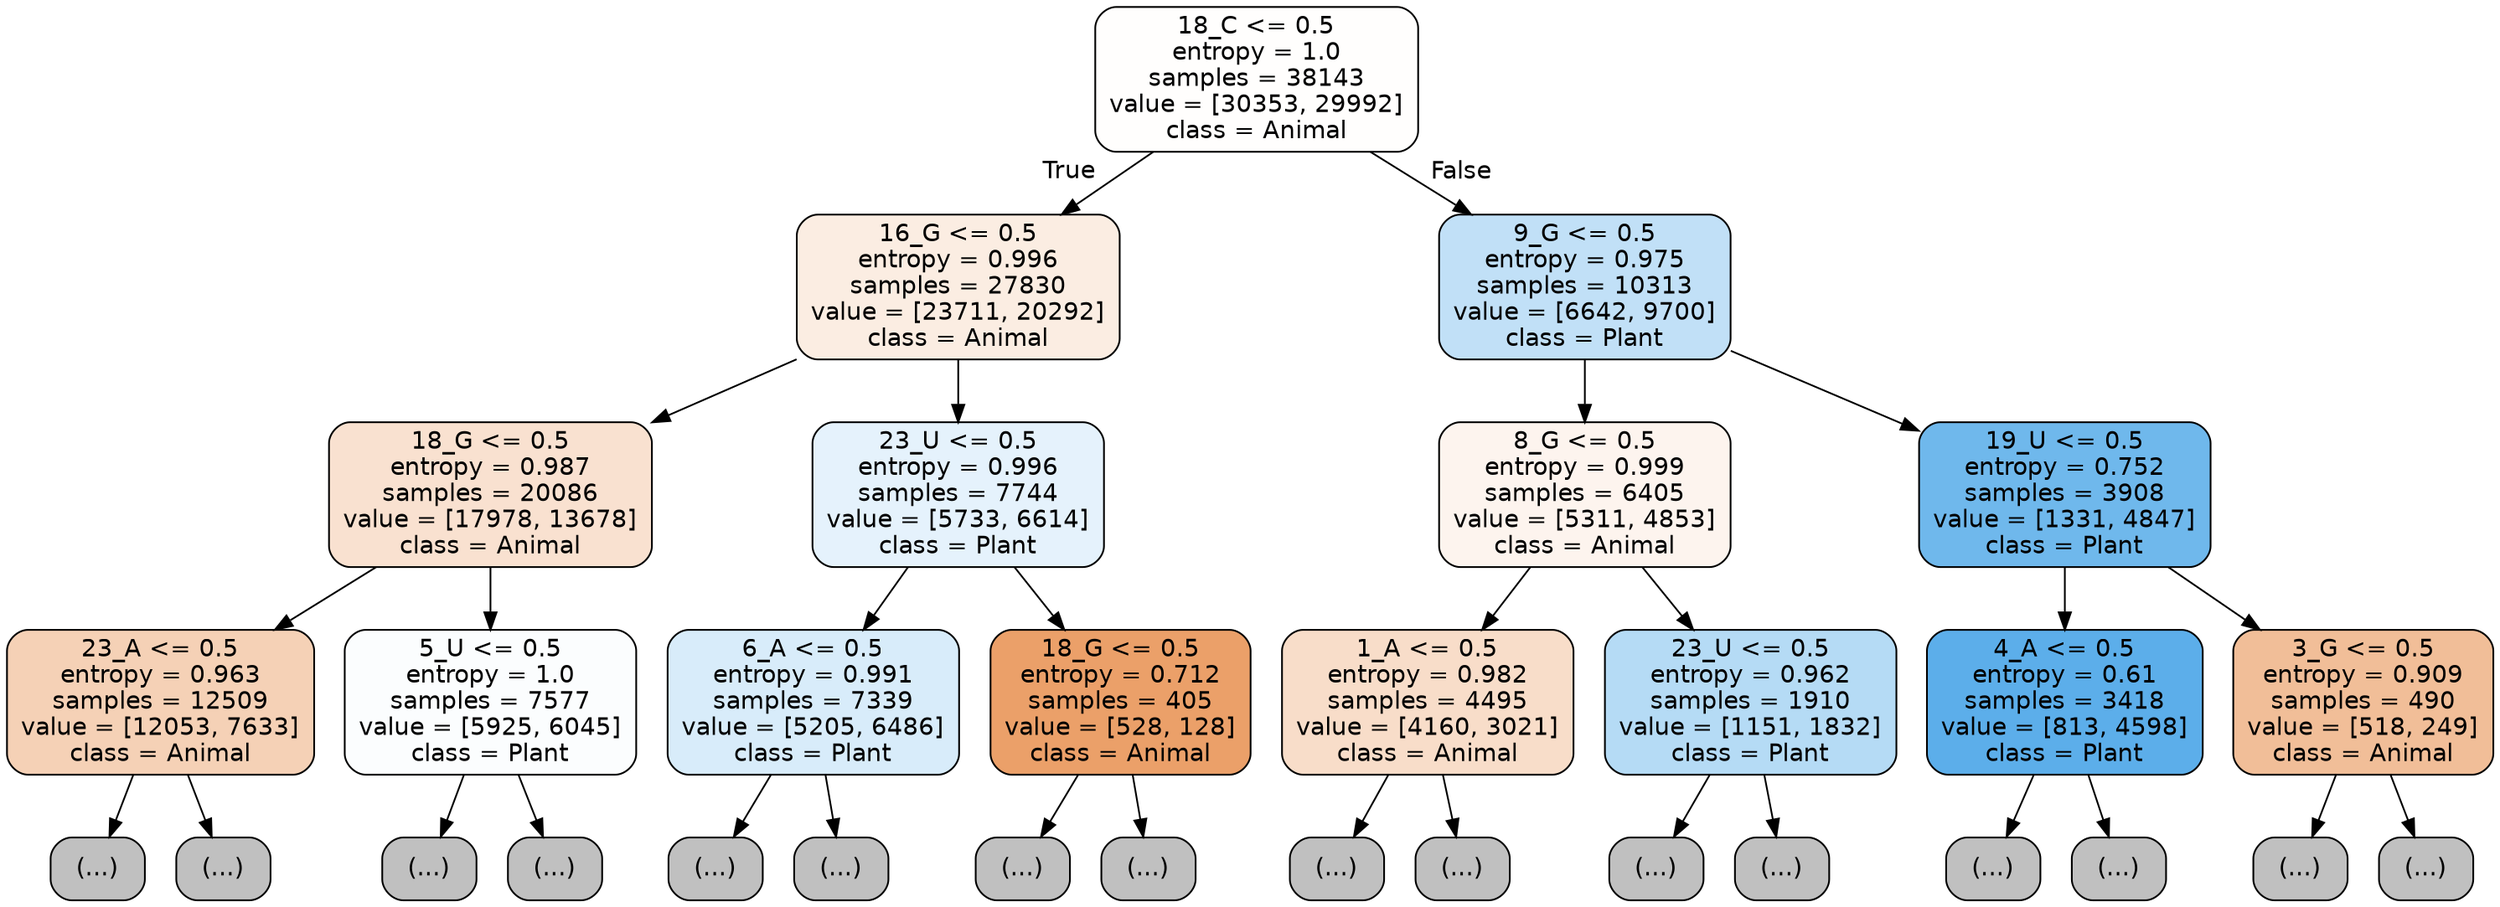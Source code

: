 digraph Tree {
node [shape=box, style="filled, rounded", color="black", fontname="helvetica"] ;
edge [fontname="helvetica"] ;
0 [label="18_C <= 0.5\nentropy = 1.0\nsamples = 38143\nvalue = [30353, 29992]\nclass = Animal", fillcolor="#fffefd"] ;
1 [label="16_G <= 0.5\nentropy = 0.996\nsamples = 27830\nvalue = [23711, 20292]\nclass = Animal", fillcolor="#fbede2"] ;
0 -> 1 [labeldistance=2.5, labelangle=45, headlabel="True"] ;
2 [label="18_G <= 0.5\nentropy = 0.987\nsamples = 20086\nvalue = [17978, 13678]\nclass = Animal", fillcolor="#f9e1d0"] ;
1 -> 2 ;
3 [label="23_A <= 0.5\nentropy = 0.963\nsamples = 12509\nvalue = [12053, 7633]\nclass = Animal", fillcolor="#f5d1b6"] ;
2 -> 3 ;
4 [label="(...)", fillcolor="#C0C0C0"] ;
3 -> 4 ;
5913 [label="(...)", fillcolor="#C0C0C0"] ;
3 -> 5913 ;
6134 [label="5_U <= 0.5\nentropy = 1.0\nsamples = 7577\nvalue = [5925, 6045]\nclass = Plant", fillcolor="#fbfdfe"] ;
2 -> 6134 ;
6135 [label="(...)", fillcolor="#C0C0C0"] ;
6134 -> 6135 ;
8798 [label="(...)", fillcolor="#C0C0C0"] ;
6134 -> 8798 ;
9683 [label="23_U <= 0.5\nentropy = 0.996\nsamples = 7744\nvalue = [5733, 6614]\nclass = Plant", fillcolor="#e5f2fc"] ;
1 -> 9683 ;
9684 [label="6_A <= 0.5\nentropy = 0.991\nsamples = 7339\nvalue = [5205, 6486]\nclass = Plant", fillcolor="#d8ecfa"] ;
9683 -> 9684 ;
9685 [label="(...)", fillcolor="#C0C0C0"] ;
9684 -> 9685 ;
12182 [label="(...)", fillcolor="#C0C0C0"] ;
9684 -> 12182 ;
13007 [label="18_G <= 0.5\nentropy = 0.712\nsamples = 405\nvalue = [528, 128]\nclass = Animal", fillcolor="#eba069"] ;
9683 -> 13007 ;
13008 [label="(...)", fillcolor="#C0C0C0"] ;
13007 -> 13008 ;
13149 [label="(...)", fillcolor="#C0C0C0"] ;
13007 -> 13149 ;
13172 [label="9_G <= 0.5\nentropy = 0.975\nsamples = 10313\nvalue = [6642, 9700]\nclass = Plant", fillcolor="#c1e0f7"] ;
0 -> 13172 [labeldistance=2.5, labelangle=-45, headlabel="False"] ;
13173 [label="8_G <= 0.5\nentropy = 0.999\nsamples = 6405\nvalue = [5311, 4853]\nclass = Animal", fillcolor="#fdf4ee"] ;
13172 -> 13173 ;
13174 [label="1_A <= 0.5\nentropy = 0.982\nsamples = 4495\nvalue = [4160, 3021]\nclass = Animal", fillcolor="#f8ddc9"] ;
13173 -> 13174 ;
13175 [label="(...)", fillcolor="#C0C0C0"] ;
13174 -> 13175 ;
14814 [label="(...)", fillcolor="#C0C0C0"] ;
13174 -> 14814 ;
15267 [label="23_U <= 0.5\nentropy = 0.962\nsamples = 1910\nvalue = [1151, 1832]\nclass = Plant", fillcolor="#b5dbf5"] ;
13173 -> 15267 ;
15268 [label="(...)", fillcolor="#C0C0C0"] ;
15267 -> 15268 ;
16003 [label="(...)", fillcolor="#C0C0C0"] ;
15267 -> 16003 ;
16026 [label="19_U <= 0.5\nentropy = 0.752\nsamples = 3908\nvalue = [1331, 4847]\nclass = Plant", fillcolor="#6fb8ec"] ;
13172 -> 16026 ;
16027 [label="4_A <= 0.5\nentropy = 0.61\nsamples = 3418\nvalue = [813, 4598]\nclass = Plant", fillcolor="#5caeea"] ;
16026 -> 16027 ;
16028 [label="(...)", fillcolor="#C0C0C0"] ;
16027 -> 16028 ;
16565 [label="(...)", fillcolor="#C0C0C0"] ;
16027 -> 16565 ;
16734 [label="3_G <= 0.5\nentropy = 0.909\nsamples = 490\nvalue = [518, 249]\nclass = Animal", fillcolor="#f1be98"] ;
16026 -> 16734 ;
16735 [label="(...)", fillcolor="#C0C0C0"] ;
16734 -> 16735 ;
16942 [label="(...)", fillcolor="#C0C0C0"] ;
16734 -> 16942 ;
}